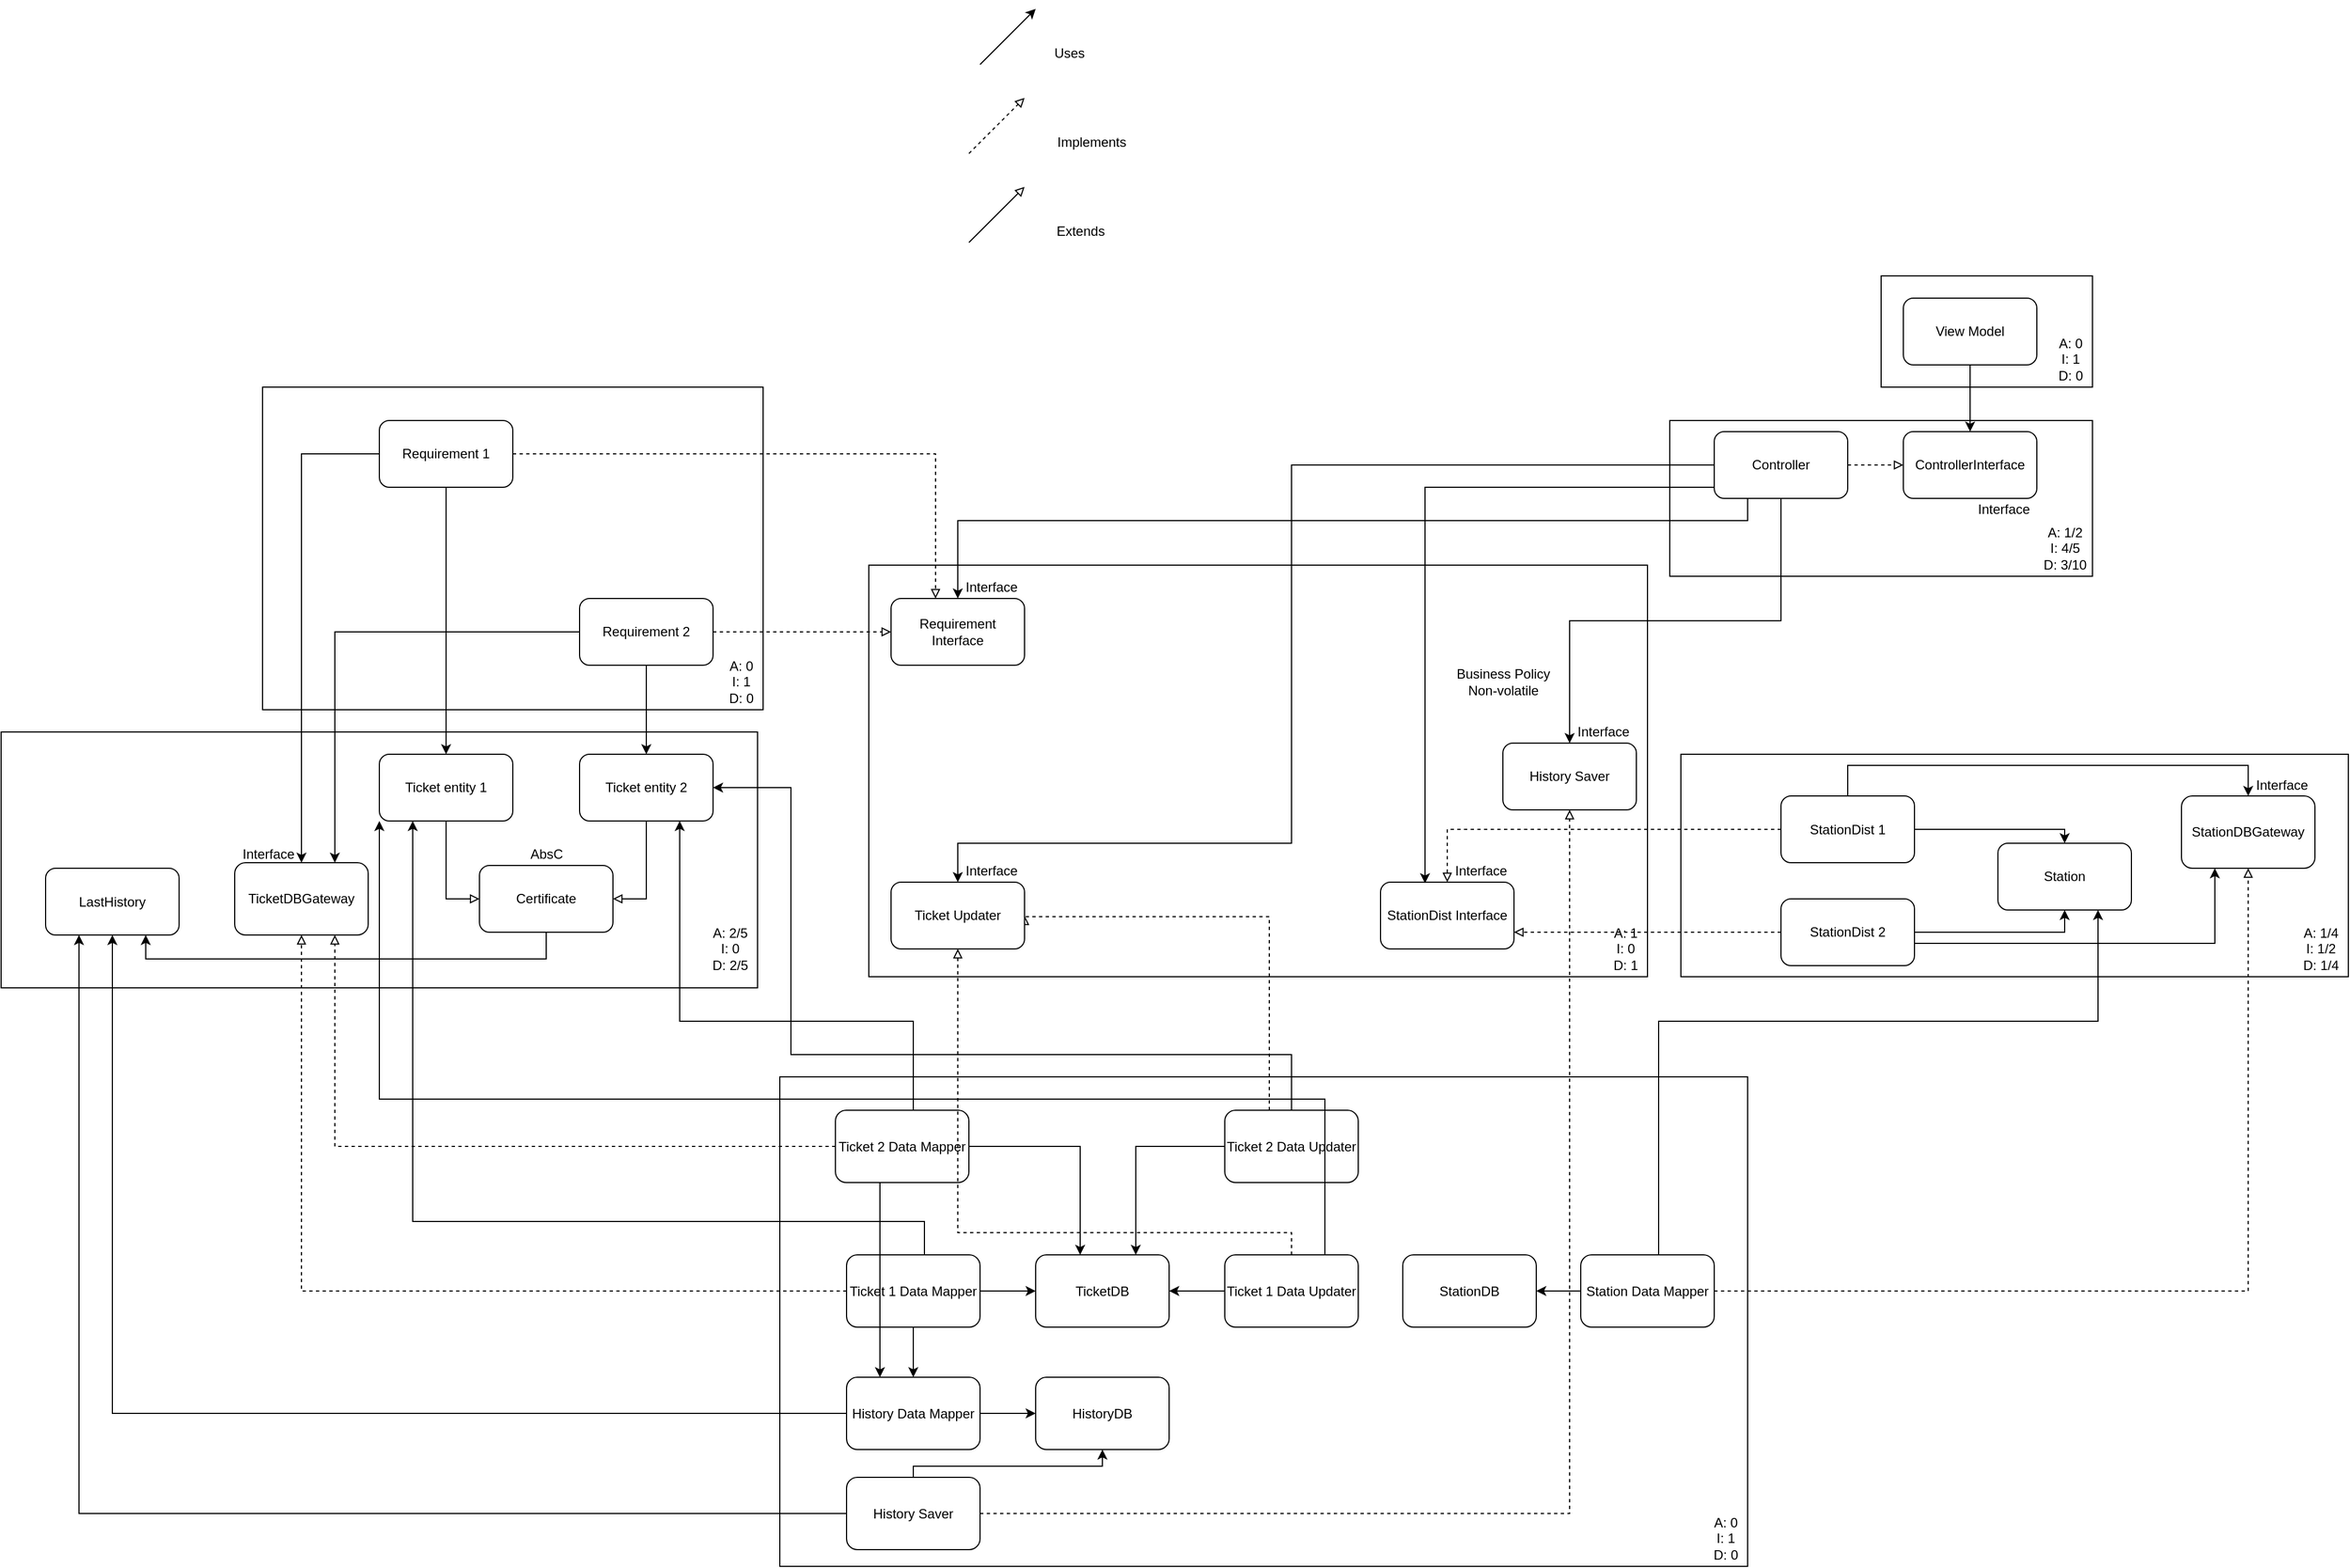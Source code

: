 <mxfile version="12.5.5" type="device"><diagram id="wCqT9ULWUr52XDbW0qeR" name="Page-1"><mxGraphModel dx="3264" dy="1974" grid="1" gridSize="10" guides="1" tooltips="1" connect="1" arrows="1" fold="1" page="1" pageScale="1" pageWidth="850" pageHeight="1100" math="0" shadow="0"><root><mxCell id="0"/><mxCell id="1" parent="0"/><mxCell id="UED7hl1vATGXOu8hkTXu-21" value="" style="rounded=0;whiteSpace=wrap;html=1;" vertex="1" parent="1"><mxGeometry x="-1275" y="310" width="450" height="290" as="geometry"/></mxCell><mxCell id="bZ5uiX0KFPJkwuG4PMnw-13" value="" style="rounded=0;whiteSpace=wrap;html=1;" parent="1" vertex="1"><mxGeometry x="-730" y="470" width="700" height="370" as="geometry"/></mxCell><mxCell id="AhwLLnE71SZLR-MWKFd7-20" value="" style="rounded=0;whiteSpace=wrap;html=1;" parent="1" vertex="1"><mxGeometry y="640" width="600" height="200" as="geometry"/></mxCell><mxCell id="AhwLLnE71SZLR-MWKFd7-12" value="" style="rounded=0;whiteSpace=wrap;html=1;" parent="1" vertex="1"><mxGeometry x="-1510" y="620" width="680" height="230" as="geometry"/></mxCell><mxCell id="6Q0kSvN6TkkJtrFqzURv-23" style="edgeStyle=orthogonalEdgeStyle;rounded=0;orthogonalLoop=1;jettySize=auto;html=1;entryX=0.75;entryY=1;entryDx=0;entryDy=0;" parent="1" source="AhwLLnE71SZLR-MWKFd7-6" target="6Q0kSvN6TkkJtrFqzURv-19" edge="1"><mxGeometry relative="1" as="geometry"><Array as="points"><mxPoint x="-1020" y="824"/><mxPoint x="-1380" y="824"/></Array></mxGeometry></mxCell><mxCell id="AhwLLnE71SZLR-MWKFd7-6" value="Certificate" style="rounded=1;whiteSpace=wrap;html=1;" parent="1" vertex="1"><mxGeometry x="-1080" y="740" width="120" height="60" as="geometry"/></mxCell><mxCell id="AhwLLnE71SZLR-MWKFd7-9" style="edgeStyle=orthogonalEdgeStyle;rounded=0;orthogonalLoop=1;jettySize=auto;html=1;entryX=0.2;entryY=-0.05;entryDx=0;entryDy=0;entryPerimeter=0;strokeColor=none;" parent="1" source="AhwLLnE71SZLR-MWKFd7-7" target="AhwLLnE71SZLR-MWKFd7-6" edge="1"><mxGeometry relative="1" as="geometry"/></mxCell><mxCell id="AhwLLnE71SZLR-MWKFd7-11" style="edgeStyle=orthogonalEdgeStyle;orthogonalLoop=1;jettySize=auto;html=1;entryX=0;entryY=0.5;entryDx=0;entryDy=0;rounded=0;endArrow=block;endFill=0;" parent="1" source="AhwLLnE71SZLR-MWKFd7-7" target="AhwLLnE71SZLR-MWKFd7-6" edge="1"><mxGeometry relative="1" as="geometry"><Array as="points"><mxPoint x="-1110" y="770"/></Array></mxGeometry></mxCell><mxCell id="AhwLLnE71SZLR-MWKFd7-7" value="Ticket entity 1" style="rounded=1;whiteSpace=wrap;html=1;" parent="1" vertex="1"><mxGeometry x="-1170" y="640" width="120" height="60" as="geometry"/></mxCell><mxCell id="AhwLLnE71SZLR-MWKFd7-10" style="edgeStyle=orthogonalEdgeStyle;rounded=0;orthogonalLoop=1;jettySize=auto;html=1;entryX=1;entryY=0.5;entryDx=0;entryDy=0;endArrow=block;endFill=0;" parent="1" source="AhwLLnE71SZLR-MWKFd7-8" target="AhwLLnE71SZLR-MWKFd7-6" edge="1"><mxGeometry relative="1" as="geometry"/></mxCell><mxCell id="AhwLLnE71SZLR-MWKFd7-8" value="Ticket entity 2" style="rounded=1;whiteSpace=wrap;html=1;" parent="1" vertex="1"><mxGeometry x="-990" y="640" width="120" height="60" as="geometry"/></mxCell><mxCell id="AhwLLnE71SZLR-MWKFd7-16" style="edgeStyle=orthogonalEdgeStyle;rounded=0;orthogonalLoop=1;jettySize=auto;html=1;endArrow=classic;endFill=1;exitX=0.5;exitY=1;exitDx=0;exitDy=0;entryX=0.5;entryY=0;entryDx=0;entryDy=0;" parent="1" source="AhwLLnE71SZLR-MWKFd7-13" target="AhwLLnE71SZLR-MWKFd7-7" edge="1"><mxGeometry relative="1" as="geometry"/></mxCell><mxCell id="bZ5uiX0KFPJkwuG4PMnw-19" style="edgeStyle=orthogonalEdgeStyle;rounded=0;orthogonalLoop=1;jettySize=auto;html=1;dashed=1;endArrow=block;endFill=0;" parent="1" source="AhwLLnE71SZLR-MWKFd7-13" target="bZ5uiX0KFPJkwuG4PMnw-12" edge="1"><mxGeometry relative="1" as="geometry"><Array as="points"><mxPoint x="-670" y="370"/></Array></mxGeometry></mxCell><mxCell id="bZ5uiX0KFPJkwuG4PMnw-47" style="edgeStyle=orthogonalEdgeStyle;rounded=0;orthogonalLoop=1;jettySize=auto;html=1;entryX=0.5;entryY=0;entryDx=0;entryDy=0;endArrow=classic;endFill=1;" parent="1" source="AhwLLnE71SZLR-MWKFd7-13" target="bZ5uiX0KFPJkwuG4PMnw-44" edge="1"><mxGeometry relative="1" as="geometry"/></mxCell><mxCell id="AhwLLnE71SZLR-MWKFd7-13" value="Requirement 1" style="rounded=1;whiteSpace=wrap;html=1;" parent="1" vertex="1"><mxGeometry x="-1170" y="340" width="120" height="60" as="geometry"/></mxCell><mxCell id="AhwLLnE71SZLR-MWKFd7-17" style="edgeStyle=orthogonalEdgeStyle;rounded=0;orthogonalLoop=1;jettySize=auto;html=1;entryX=0.5;entryY=0;entryDx=0;entryDy=0;endArrow=classic;endFill=1;exitX=0.5;exitY=1;exitDx=0;exitDy=0;" parent="1" source="AhwLLnE71SZLR-MWKFd7-14" target="AhwLLnE71SZLR-MWKFd7-8" edge="1"><mxGeometry relative="1" as="geometry"/></mxCell><mxCell id="bZ5uiX0KFPJkwuG4PMnw-17" style="edgeStyle=orthogonalEdgeStyle;rounded=0;orthogonalLoop=1;jettySize=auto;html=1;dashed=1;endArrow=block;endFill=0;" parent="1" source="AhwLLnE71SZLR-MWKFd7-14" target="bZ5uiX0KFPJkwuG4PMnw-12" edge="1"><mxGeometry relative="1" as="geometry"/></mxCell><mxCell id="bZ5uiX0KFPJkwuG4PMnw-49" style="edgeStyle=orthogonalEdgeStyle;rounded=0;orthogonalLoop=1;jettySize=auto;html=1;entryX=0.75;entryY=0;entryDx=0;entryDy=0;endArrow=classic;endFill=1;" parent="1" source="AhwLLnE71SZLR-MWKFd7-14" target="bZ5uiX0KFPJkwuG4PMnw-44" edge="1"><mxGeometry relative="1" as="geometry"/></mxCell><mxCell id="AhwLLnE71SZLR-MWKFd7-14" value="Requirement 2" style="rounded=1;whiteSpace=wrap;html=1;" parent="1" vertex="1"><mxGeometry x="-990" y="500" width="120" height="60" as="geometry"/></mxCell><mxCell id="bZ5uiX0KFPJkwuG4PMnw-15" style="edgeStyle=orthogonalEdgeStyle;rounded=0;orthogonalLoop=1;jettySize=auto;html=1;endArrow=block;endFill=0;dashed=1;" parent="1" source="AhwLLnE71SZLR-MWKFd7-22" target="bZ5uiX0KFPJkwuG4PMnw-11" edge="1"><mxGeometry relative="1" as="geometry"/></mxCell><mxCell id="T_JS-xOA_OJGs_UgKzaV-16" style="edgeStyle=orthogonalEdgeStyle;rounded=0;orthogonalLoop=1;jettySize=auto;html=1;entryX=0.5;entryY=0;entryDx=0;entryDy=0;exitX=0.5;exitY=0;exitDx=0;exitDy=0;" parent="1" source="AhwLLnE71SZLR-MWKFd7-22" target="bZ5uiX0KFPJkwuG4PMnw-37" edge="1"><mxGeometry relative="1" as="geometry"><Array as="points"><mxPoint x="150" y="650"/><mxPoint x="510" y="650"/></Array></mxGeometry></mxCell><mxCell id="6Q0kSvN6TkkJtrFqzURv-13" style="edgeStyle=orthogonalEdgeStyle;rounded=0;orthogonalLoop=1;jettySize=auto;html=1;entryX=0.5;entryY=0;entryDx=0;entryDy=0;" parent="1" source="AhwLLnE71SZLR-MWKFd7-22" target="T_JS-xOA_OJGs_UgKzaV-9" edge="1"><mxGeometry relative="1" as="geometry"><Array as="points"><mxPoint x="345" y="708"/></Array></mxGeometry></mxCell><mxCell id="AhwLLnE71SZLR-MWKFd7-22" value="StationDist 1" style="rounded=1;whiteSpace=wrap;html=1;" parent="1" vertex="1"><mxGeometry x="90" y="677.5" width="120" height="60" as="geometry"/></mxCell><mxCell id="6Q0kSvN6TkkJtrFqzURv-11" style="edgeStyle=orthogonalEdgeStyle;rounded=0;orthogonalLoop=1;jettySize=auto;html=1;entryX=0.5;entryY=1;entryDx=0;entryDy=0;" parent="1" source="AhwLLnE71SZLR-MWKFd7-23" target="T_JS-xOA_OJGs_UgKzaV-9" edge="1"><mxGeometry relative="1" as="geometry"/></mxCell><mxCell id="6Q0kSvN6TkkJtrFqzURv-12" style="edgeStyle=orthogonalEdgeStyle;rounded=0;orthogonalLoop=1;jettySize=auto;html=1;entryX=0.25;entryY=1;entryDx=0;entryDy=0;" parent="1" source="AhwLLnE71SZLR-MWKFd7-23" target="bZ5uiX0KFPJkwuG4PMnw-37" edge="1"><mxGeometry relative="1" as="geometry"><Array as="points"><mxPoint x="480" y="810"/></Array></mxGeometry></mxCell><mxCell id="UED7hl1vATGXOu8hkTXu-14" style="edgeStyle=orthogonalEdgeStyle;rounded=0;orthogonalLoop=1;jettySize=auto;html=1;entryX=1;entryY=0.75;entryDx=0;entryDy=0;endArrow=block;endFill=0;dashed=1;" edge="1" parent="1" source="AhwLLnE71SZLR-MWKFd7-23" target="bZ5uiX0KFPJkwuG4PMnw-11"><mxGeometry relative="1" as="geometry"/></mxCell><mxCell id="AhwLLnE71SZLR-MWKFd7-23" value="StationDist 2" style="rounded=1;whiteSpace=wrap;html=1;" parent="1" vertex="1"><mxGeometry x="90" y="770" width="120" height="60" as="geometry"/></mxCell><mxCell id="bZ5uiX0KFPJkwuG4PMnw-1" value="Business Policy&lt;br&gt;Non-volatile" style="text;html=1;align=center;verticalAlign=middle;resizable=0;points=[];autosize=1;" parent="1" vertex="1"><mxGeometry x="-210" y="560" width="100" height="30" as="geometry"/></mxCell><mxCell id="bZ5uiX0KFPJkwuG4PMnw-11" value="StationDist Interface" style="rounded=1;whiteSpace=wrap;html=1;" parent="1" vertex="1"><mxGeometry x="-270" y="755" width="120" height="60" as="geometry"/></mxCell><mxCell id="bZ5uiX0KFPJkwuG4PMnw-12" value="Requirement Interface" style="rounded=1;whiteSpace=wrap;html=1;" parent="1" vertex="1"><mxGeometry x="-710" y="500" width="120" height="60" as="geometry"/></mxCell><mxCell id="bZ5uiX0KFPJkwuG4PMnw-21" value="A: 2/5&lt;br&gt;I: 0&lt;br&gt;D: 2/5" style="text;html=1;align=center;verticalAlign=middle;resizable=0;points=[];autosize=1;" parent="1" vertex="1"><mxGeometry x="-880" y="790" width="50" height="50" as="geometry"/></mxCell><mxCell id="bZ5uiX0KFPJkwuG4PMnw-22" value="A: 1/4&lt;br&gt;I: 1/2&lt;br&gt;D: 1/4" style="text;html=1;align=center;verticalAlign=middle;resizable=0;points=[];autosize=1;" parent="1" vertex="1"><mxGeometry x="550" y="790" width="50" height="50" as="geometry"/></mxCell><mxCell id="bZ5uiX0KFPJkwuG4PMnw-23" value="A: 1&lt;br&gt;I: 0&lt;br&gt;D: 1" style="text;html=1;align=center;verticalAlign=middle;resizable=0;points=[];autosize=1;" parent="1" vertex="1"><mxGeometry x="-70" y="790" width="40" height="50" as="geometry"/></mxCell><mxCell id="bZ5uiX0KFPJkwuG4PMnw-25" value="Interface" style="text;html=1;align=center;verticalAlign=middle;resizable=0;points=[];autosize=1;" parent="1" vertex="1"><mxGeometry x="-210" y="735" width="60" height="20" as="geometry"/></mxCell><mxCell id="bZ5uiX0KFPJkwuG4PMnw-26" value="Interface" style="text;html=1;align=center;verticalAlign=middle;resizable=0;points=[];autosize=1;" parent="1" vertex="1"><mxGeometry x="-650" y="480" width="60" height="20" as="geometry"/></mxCell><mxCell id="bZ5uiX0KFPJkwuG4PMnw-27" value="AbsC" style="text;html=1;align=center;verticalAlign=middle;resizable=0;points=[];autosize=1;" parent="1" vertex="1"><mxGeometry x="-1040" y="720" width="40" height="20" as="geometry"/></mxCell><mxCell id="bZ5uiX0KFPJkwuG4PMnw-29" value="" style="rounded=0;whiteSpace=wrap;html=1;" parent="1" vertex="1"><mxGeometry x="-810" y="930" width="870" height="440" as="geometry"/></mxCell><mxCell id="bZ5uiX0KFPJkwuG4PMnw-38" style="edgeStyle=orthogonalEdgeStyle;rounded=0;orthogonalLoop=1;jettySize=auto;html=1;entryX=0.5;entryY=1;entryDx=0;entryDy=0;dashed=1;endArrow=block;endFill=0;" parent="1" source="bZ5uiX0KFPJkwuG4PMnw-30" target="bZ5uiX0KFPJkwuG4PMnw-37" edge="1"><mxGeometry relative="1" as="geometry"/></mxCell><mxCell id="T_JS-xOA_OJGs_UgKzaV-8" style="edgeStyle=orthogonalEdgeStyle;rounded=0;orthogonalLoop=1;jettySize=auto;html=1;entryX=1;entryY=0.5;entryDx=0;entryDy=0;" parent="1" source="bZ5uiX0KFPJkwuG4PMnw-30" target="T_JS-xOA_OJGs_UgKzaV-7" edge="1"><mxGeometry relative="1" as="geometry"/></mxCell><mxCell id="6Q0kSvN6TkkJtrFqzURv-7" style="edgeStyle=orthogonalEdgeStyle;rounded=0;orthogonalLoop=1;jettySize=auto;html=1;entryX=0.75;entryY=1;entryDx=0;entryDy=0;" parent="1" source="bZ5uiX0KFPJkwuG4PMnw-30" target="T_JS-xOA_OJGs_UgKzaV-9" edge="1"><mxGeometry relative="1" as="geometry"><Array as="points"><mxPoint x="-20" y="880"/><mxPoint x="375" y="880"/></Array></mxGeometry></mxCell><mxCell id="bZ5uiX0KFPJkwuG4PMnw-30" value="Station Data Mapper" style="rounded=1;whiteSpace=wrap;html=1;" parent="1" vertex="1"><mxGeometry x="-90" y="1090" width="120" height="65" as="geometry"/></mxCell><mxCell id="bZ5uiX0KFPJkwuG4PMnw-37" value="StationDBGateway" style="rounded=1;whiteSpace=wrap;html=1;" parent="1" vertex="1"><mxGeometry x="450" y="677.5" width="120" height="65" as="geometry"/></mxCell><mxCell id="bZ5uiX0KFPJkwuG4PMnw-39" value="Interface" style="text;html=1;align=center;verticalAlign=middle;resizable=0;points=[];autosize=1;" parent="1" vertex="1"><mxGeometry x="510" y="657.5" width="60" height="20" as="geometry"/></mxCell><mxCell id="bZ5uiX0KFPJkwuG4PMnw-46" style="edgeStyle=orthogonalEdgeStyle;rounded=0;orthogonalLoop=1;jettySize=auto;html=1;entryX=0.5;entryY=1;entryDx=0;entryDy=0;endArrow=block;endFill=0;dashed=1;" parent="1" source="bZ5uiX0KFPJkwuG4PMnw-43" target="bZ5uiX0KFPJkwuG4PMnw-44" edge="1"><mxGeometry relative="1" as="geometry"/></mxCell><mxCell id="T_JS-xOA_OJGs_UgKzaV-6" style="edgeStyle=orthogonalEdgeStyle;rounded=0;orthogonalLoop=1;jettySize=auto;html=1;entryX=0;entryY=0.5;entryDx=0;entryDy=0;" parent="1" source="bZ5uiX0KFPJkwuG4PMnw-43" target="T_JS-xOA_OJGs_UgKzaV-5" edge="1"><mxGeometry relative="1" as="geometry"/></mxCell><mxCell id="6Q0kSvN6TkkJtrFqzURv-21" style="edgeStyle=orthogonalEdgeStyle;rounded=0;orthogonalLoop=1;jettySize=auto;html=1;entryX=0.5;entryY=0;entryDx=0;entryDy=0;" parent="1" source="bZ5uiX0KFPJkwuG4PMnw-43" target="6Q0kSvN6TkkJtrFqzURv-15" edge="1"><mxGeometry relative="1" as="geometry"/></mxCell><mxCell id="1o8yRlQH3pRWkMKvAD8h-3" style="edgeStyle=orthogonalEdgeStyle;rounded=0;orthogonalLoop=1;jettySize=auto;html=1;entryX=0.25;entryY=1;entryDx=0;entryDy=0;" parent="1" source="bZ5uiX0KFPJkwuG4PMnw-43" target="AhwLLnE71SZLR-MWKFd7-7" edge="1"><mxGeometry relative="1" as="geometry"><Array as="points"><mxPoint x="-680" y="1060"/><mxPoint x="-1140" y="1060"/></Array></mxGeometry></mxCell><mxCell id="bZ5uiX0KFPJkwuG4PMnw-43" value="Ticket 1 Data Mapper" style="rounded=1;whiteSpace=wrap;html=1;" parent="1" vertex="1"><mxGeometry x="-750" y="1090" width="120" height="65" as="geometry"/></mxCell><mxCell id="bZ5uiX0KFPJkwuG4PMnw-44" value="TicketDBGateway" style="rounded=1;whiteSpace=wrap;html=1;" parent="1" vertex="1"><mxGeometry x="-1300" y="737.5" width="120" height="65" as="geometry"/></mxCell><mxCell id="bZ5uiX0KFPJkwuG4PMnw-45" value="Interface" style="text;html=1;align=center;verticalAlign=middle;resizable=0;points=[];autosize=1;" parent="1" vertex="1"><mxGeometry x="-1300" y="720" width="60" height="20" as="geometry"/></mxCell><mxCell id="bZ5uiX0KFPJkwuG4PMnw-50" value="A: 0&lt;br&gt;I: 1&lt;br&gt;D: 0" style="text;html=1;align=center;verticalAlign=middle;resizable=0;points=[];autosize=1;" parent="1" vertex="1"><mxGeometry x="20" y="1320" width="40" height="50" as="geometry"/></mxCell><mxCell id="bZ5uiX0KFPJkwuG4PMnw-51" value="" style="rounded=0;whiteSpace=wrap;html=1;" parent="1" vertex="1"><mxGeometry x="-10" y="340" width="380" height="140" as="geometry"/></mxCell><mxCell id="bZ5uiX0KFPJkwuG4PMnw-55" style="edgeStyle=orthogonalEdgeStyle;rounded=0;orthogonalLoop=1;jettySize=auto;html=1;endArrow=classic;endFill=1;" parent="1" source="bZ5uiX0KFPJkwuG4PMnw-52" target="bZ5uiX0KFPJkwuG4PMnw-12" edge="1"><mxGeometry relative="1" as="geometry"><Array as="points"><mxPoint x="60" y="430"/><mxPoint x="-650" y="430"/></Array></mxGeometry></mxCell><mxCell id="bZ5uiX0KFPJkwuG4PMnw-68" style="edgeStyle=orthogonalEdgeStyle;rounded=0;orthogonalLoop=1;jettySize=auto;html=1;entryX=0;entryY=0.5;entryDx=0;entryDy=0;endArrow=block;endFill=0;dashed=1;" parent="1" source="bZ5uiX0KFPJkwuG4PMnw-52" target="bZ5uiX0KFPJkwuG4PMnw-65" edge="1"><mxGeometry relative="1" as="geometry"/></mxCell><mxCell id="6Q0kSvN6TkkJtrFqzURv-31" style="edgeStyle=orthogonalEdgeStyle;rounded=0;orthogonalLoop=1;jettySize=auto;html=1;" parent="1" source="bZ5uiX0KFPJkwuG4PMnw-52" target="6Q0kSvN6TkkJtrFqzURv-24" edge="1"><mxGeometry relative="1" as="geometry"><Array as="points"><mxPoint x="90" y="520"/><mxPoint x="-100" y="520"/></Array></mxGeometry></mxCell><mxCell id="UED7hl1vATGXOu8hkTXu-15" style="edgeStyle=orthogonalEdgeStyle;rounded=0;orthogonalLoop=1;jettySize=auto;html=1;entryX=0.5;entryY=0;entryDx=0;entryDy=0;endArrow=classic;endFill=1;" edge="1" parent="1" source="bZ5uiX0KFPJkwuG4PMnw-52" target="UED7hl1vATGXOu8hkTXu-1"><mxGeometry relative="1" as="geometry"><Array as="points"><mxPoint x="-350" y="380"/><mxPoint x="-350" y="720"/><mxPoint x="-650" y="720"/></Array></mxGeometry></mxCell><mxCell id="bZ5uiX0KFPJkwuG4PMnw-52" value="Controller" style="rounded=1;whiteSpace=wrap;html=1;" parent="1" vertex="1"><mxGeometry x="30" y="350" width="120" height="60" as="geometry"/></mxCell><mxCell id="bZ5uiX0KFPJkwuG4PMnw-61" value="A: 1/2&lt;br&gt;I: 4/5&lt;br&gt;D: 3/10" style="text;html=1;align=center;verticalAlign=middle;resizable=0;points=[];autosize=1;" parent="1" vertex="1"><mxGeometry x="320" y="430" width="50" height="50" as="geometry"/></mxCell><mxCell id="bZ5uiX0KFPJkwuG4PMnw-62" value="" style="rounded=0;whiteSpace=wrap;html=1;" parent="1" vertex="1"><mxGeometry x="180" y="210" width="190" height="100" as="geometry"/></mxCell><mxCell id="bZ5uiX0KFPJkwuG4PMnw-71" style="edgeStyle=orthogonalEdgeStyle;rounded=0;orthogonalLoop=1;jettySize=auto;html=1;entryX=0.5;entryY=0;entryDx=0;entryDy=0;endArrow=classic;endFill=1;" parent="1" source="bZ5uiX0KFPJkwuG4PMnw-63" target="bZ5uiX0KFPJkwuG4PMnw-65" edge="1"><mxGeometry relative="1" as="geometry"/></mxCell><mxCell id="bZ5uiX0KFPJkwuG4PMnw-63" value="View Model" style="rounded=1;whiteSpace=wrap;html=1;" parent="1" vertex="1"><mxGeometry x="200" y="230" width="120" height="60" as="geometry"/></mxCell><mxCell id="bZ5uiX0KFPJkwuG4PMnw-65" value="ControllerInterface" style="rounded=1;whiteSpace=wrap;html=1;" parent="1" vertex="1"><mxGeometry x="200" y="350" width="120" height="60" as="geometry"/></mxCell><mxCell id="bZ5uiX0KFPJkwuG4PMnw-72" value="Interface" style="text;html=1;align=center;verticalAlign=middle;resizable=0;points=[];autosize=1;" parent="1" vertex="1"><mxGeometry x="260" y="410" width="60" height="20" as="geometry"/></mxCell><mxCell id="bZ5uiX0KFPJkwuG4PMnw-73" value="A: 0&lt;br&gt;I: 1&lt;br&gt;D: 0" style="text;html=1;align=center;verticalAlign=middle;resizable=0;points=[];autosize=1;" parent="1" vertex="1"><mxGeometry x="330" y="260" width="40" height="50" as="geometry"/></mxCell><mxCell id="T_JS-xOA_OJGs_UgKzaV-5" value="TicketDB" style="rounded=1;whiteSpace=wrap;html=1;" parent="1" vertex="1"><mxGeometry x="-580" y="1090" width="120" height="65" as="geometry"/></mxCell><mxCell id="T_JS-xOA_OJGs_UgKzaV-7" value="StationDB" style="rounded=1;whiteSpace=wrap;html=1;" parent="1" vertex="1"><mxGeometry x="-250" y="1090" width="120" height="65" as="geometry"/></mxCell><mxCell id="T_JS-xOA_OJGs_UgKzaV-9" value="Station" style="rounded=1;whiteSpace=wrap;html=1;" parent="1" vertex="1"><mxGeometry x="285" y="720" width="120" height="60" as="geometry"/></mxCell><mxCell id="6Q0kSvN6TkkJtrFqzURv-17" style="edgeStyle=orthogonalEdgeStyle;rounded=0;orthogonalLoop=1;jettySize=auto;html=1;" parent="1" source="6Q0kSvN6TkkJtrFqzURv-15" target="6Q0kSvN6TkkJtrFqzURv-16" edge="1"><mxGeometry relative="1" as="geometry"/></mxCell><mxCell id="6Q0kSvN6TkkJtrFqzURv-22" style="edgeStyle=orthogonalEdgeStyle;rounded=0;orthogonalLoop=1;jettySize=auto;html=1;" parent="1" source="6Q0kSvN6TkkJtrFqzURv-15" target="6Q0kSvN6TkkJtrFqzURv-19" edge="1"><mxGeometry relative="1" as="geometry"/></mxCell><mxCell id="6Q0kSvN6TkkJtrFqzURv-15" value="History Data Mapper" style="rounded=1;whiteSpace=wrap;html=1;" parent="1" vertex="1"><mxGeometry x="-750" y="1200" width="120" height="65" as="geometry"/></mxCell><mxCell id="6Q0kSvN6TkkJtrFqzURv-16" value="HistoryDB" style="rounded=1;whiteSpace=wrap;html=1;" parent="1" vertex="1"><mxGeometry x="-580" y="1200" width="120" height="65" as="geometry"/></mxCell><mxCell id="6Q0kSvN6TkkJtrFqzURv-19" value="LastHistory" style="rounded=1;whiteSpace=wrap;html=1;" parent="1" vertex="1"><mxGeometry x="-1470" y="742.5" width="120" height="60" as="geometry"/></mxCell><mxCell id="6Q0kSvN6TkkJtrFqzURv-24" value="History Saver" style="rounded=1;whiteSpace=wrap;html=1;" parent="1" vertex="1"><mxGeometry x="-160" y="630" width="120" height="60" as="geometry"/></mxCell><mxCell id="bZ5uiX0KFPJkwuG4PMnw-56" style="edgeStyle=orthogonalEdgeStyle;rounded=0;orthogonalLoop=1;jettySize=auto;html=1;endArrow=classic;endFill=1;" parent="1" source="bZ5uiX0KFPJkwuG4PMnw-52" edge="1"><mxGeometry relative="1" as="geometry"><Array as="points"><mxPoint x="-230" y="400"/><mxPoint x="-230" y="756"/></Array><mxPoint x="-230" y="756" as="targetPoint"/></mxGeometry></mxCell><mxCell id="6Q0kSvN6TkkJtrFqzURv-30" value="Interface" style="text;html=1;align=center;verticalAlign=middle;resizable=0;points=[];autosize=1;" parent="1" vertex="1"><mxGeometry x="-100" y="610" width="60" height="20" as="geometry"/></mxCell><mxCell id="6Q0kSvN6TkkJtrFqzURv-34" style="edgeStyle=orthogonalEdgeStyle;rounded=0;orthogonalLoop=1;jettySize=auto;html=1;entryX=0.5;entryY=1;entryDx=0;entryDy=0;" parent="1" source="6Q0kSvN6TkkJtrFqzURv-33" target="6Q0kSvN6TkkJtrFqzURv-16" edge="1"><mxGeometry relative="1" as="geometry"><Array as="points"><mxPoint x="-690" y="1280"/><mxPoint x="-520" y="1280"/></Array></mxGeometry></mxCell><mxCell id="6Q0kSvN6TkkJtrFqzURv-35" style="edgeStyle=orthogonalEdgeStyle;rounded=0;orthogonalLoop=1;jettySize=auto;html=1;endArrow=block;endFill=0;dashed=1;" parent="1" source="6Q0kSvN6TkkJtrFqzURv-33" target="6Q0kSvN6TkkJtrFqzURv-24" edge="1"><mxGeometry relative="1" as="geometry"/></mxCell><mxCell id="UED7hl1vATGXOu8hkTXu-17" style="edgeStyle=orthogonalEdgeStyle;rounded=0;orthogonalLoop=1;jettySize=auto;html=1;entryX=0.25;entryY=1;entryDx=0;entryDy=0;endArrow=classic;endFill=1;" edge="1" parent="1" source="6Q0kSvN6TkkJtrFqzURv-33" target="6Q0kSvN6TkkJtrFqzURv-19"><mxGeometry relative="1" as="geometry"/></mxCell><mxCell id="6Q0kSvN6TkkJtrFqzURv-33" value="History Saver" style="rounded=1;whiteSpace=wrap;html=1;" parent="1" vertex="1"><mxGeometry x="-750" y="1290" width="120" height="65" as="geometry"/></mxCell><mxCell id="1o8yRlQH3pRWkMKvAD8h-2" style="edgeStyle=orthogonalEdgeStyle;rounded=0;orthogonalLoop=1;jettySize=auto;html=1;entryX=0.75;entryY=1;entryDx=0;entryDy=0;" parent="1" source="1o8yRlQH3pRWkMKvAD8h-1" target="AhwLLnE71SZLR-MWKFd7-8" edge="1"><mxGeometry relative="1" as="geometry"><Array as="points"><mxPoint x="-690" y="880"/><mxPoint x="-900" y="880"/></Array></mxGeometry></mxCell><mxCell id="1o8yRlQH3pRWkMKvAD8h-4" style="edgeStyle=orthogonalEdgeStyle;rounded=0;orthogonalLoop=1;jettySize=auto;html=1;entryX=0.75;entryY=1;entryDx=0;entryDy=0;dashed=1;endArrow=block;endFill=0;" parent="1" source="1o8yRlQH3pRWkMKvAD8h-1" target="bZ5uiX0KFPJkwuG4PMnw-44" edge="1"><mxGeometry relative="1" as="geometry"/></mxCell><mxCell id="LFS43AasOEWYuk_fToY3-1" style="edgeStyle=orthogonalEdgeStyle;rounded=0;orthogonalLoop=1;jettySize=auto;html=1;" parent="1" source="1o8yRlQH3pRWkMKvAD8h-1" edge="1"><mxGeometry relative="1" as="geometry"><mxPoint x="-540" y="1090" as="targetPoint"/><Array as="points"><mxPoint x="-540" y="992"/><mxPoint x="-540" y="1090"/></Array></mxGeometry></mxCell><mxCell id="UED7hl1vATGXOu8hkTXu-26" style="edgeStyle=orthogonalEdgeStyle;rounded=0;orthogonalLoop=1;jettySize=auto;html=1;entryX=0.25;entryY=0;entryDx=0;entryDy=0;endArrow=classic;endFill=1;" edge="1" parent="1" source="1o8yRlQH3pRWkMKvAD8h-1" target="6Q0kSvN6TkkJtrFqzURv-15"><mxGeometry relative="1" as="geometry"><Array as="points"><mxPoint x="-720" y="1060"/><mxPoint x="-720" y="1060"/></Array></mxGeometry></mxCell><mxCell id="1o8yRlQH3pRWkMKvAD8h-1" value="Ticket 2 Data Mapper" style="rounded=1;whiteSpace=wrap;html=1;" parent="1" vertex="1"><mxGeometry x="-760" y="960" width="120" height="65" as="geometry"/></mxCell><mxCell id="5Wcoslq02Rz4p-jHEb1j-1" value="" style="endArrow=classic;html=1;" parent="1" edge="1"><mxGeometry width="50" height="50" relative="1" as="geometry"><mxPoint x="-630" y="20" as="sourcePoint"/><mxPoint x="-580" y="-30" as="targetPoint"/></mxGeometry></mxCell><mxCell id="5Wcoslq02Rz4p-jHEb1j-2" value="" style="endArrow=block;html=1;dashed=1;endFill=0;" parent="1" edge="1"><mxGeometry width="50" height="50" relative="1" as="geometry"><mxPoint x="-640" y="100" as="sourcePoint"/><mxPoint x="-590" y="50" as="targetPoint"/></mxGeometry></mxCell><mxCell id="5Wcoslq02Rz4p-jHEb1j-5" value="" style="endArrow=block;html=1;endFill=0;" parent="1" edge="1"><mxGeometry width="50" height="50" relative="1" as="geometry"><mxPoint x="-640" y="180" as="sourcePoint"/><mxPoint x="-590" y="130" as="targetPoint"/></mxGeometry></mxCell><mxCell id="5Wcoslq02Rz4p-jHEb1j-6" value="Uses" style="text;html=1;align=center;verticalAlign=middle;resizable=0;points=[];autosize=1;" parent="1" vertex="1"><mxGeometry x="-570" width="40" height="20" as="geometry"/></mxCell><mxCell id="5Wcoslq02Rz4p-jHEb1j-7" value="Implements" style="text;html=1;align=center;verticalAlign=middle;resizable=0;points=[];autosize=1;" parent="1" vertex="1"><mxGeometry x="-570" y="80" width="80" height="20" as="geometry"/></mxCell><mxCell id="5Wcoslq02Rz4p-jHEb1j-8" value="Extends" style="text;html=1;align=center;verticalAlign=middle;resizable=0;points=[];autosize=1;" parent="1" vertex="1"><mxGeometry x="-570" y="160" width="60" height="20" as="geometry"/></mxCell><mxCell id="UED7hl1vATGXOu8hkTXu-2" value="Interface" style="text;html=1;align=center;verticalAlign=middle;resizable=0;points=[];autosize=1;" vertex="1" parent="1"><mxGeometry x="-650" y="735" width="60" height="20" as="geometry"/></mxCell><mxCell id="UED7hl1vATGXOu8hkTXu-6" style="edgeStyle=orthogonalEdgeStyle;rounded=0;orthogonalLoop=1;jettySize=auto;html=1;entryX=0.75;entryY=0;entryDx=0;entryDy=0;" edge="1" parent="1" source="UED7hl1vATGXOu8hkTXu-3" target="T_JS-xOA_OJGs_UgKzaV-5"><mxGeometry relative="1" as="geometry"/></mxCell><mxCell id="UED7hl1vATGXOu8hkTXu-18" style="edgeStyle=orthogonalEdgeStyle;rounded=0;orthogonalLoop=1;jettySize=auto;html=1;entryX=1;entryY=0.5;entryDx=0;entryDy=0;endArrow=classic;endFill=1;" edge="1" parent="1" source="UED7hl1vATGXOu8hkTXu-3" target="AhwLLnE71SZLR-MWKFd7-8"><mxGeometry relative="1" as="geometry"><Array as="points"><mxPoint x="-350" y="910"/><mxPoint x="-800" y="910"/><mxPoint x="-800" y="670"/></Array></mxGeometry></mxCell><mxCell id="UED7hl1vATGXOu8hkTXu-24" style="edgeStyle=orthogonalEdgeStyle;rounded=0;orthogonalLoop=1;jettySize=auto;html=1;entryX=1;entryY=0.5;entryDx=0;entryDy=0;endArrow=block;endFill=0;dashed=1;" edge="1" parent="1" source="UED7hl1vATGXOu8hkTXu-3" target="UED7hl1vATGXOu8hkTXu-1"><mxGeometry relative="1" as="geometry"><Array as="points"><mxPoint x="-370" y="786"/></Array></mxGeometry></mxCell><mxCell id="UED7hl1vATGXOu8hkTXu-3" value="Ticket 2 Data Updater" style="rounded=1;whiteSpace=wrap;html=1;" vertex="1" parent="1"><mxGeometry x="-410" y="960" width="120" height="65" as="geometry"/></mxCell><mxCell id="UED7hl1vATGXOu8hkTXu-5" style="edgeStyle=orthogonalEdgeStyle;rounded=0;orthogonalLoop=1;jettySize=auto;html=1;entryX=1;entryY=0.5;entryDx=0;entryDy=0;" edge="1" parent="1" source="UED7hl1vATGXOu8hkTXu-4" target="T_JS-xOA_OJGs_UgKzaV-5"><mxGeometry relative="1" as="geometry"/></mxCell><mxCell id="UED7hl1vATGXOu8hkTXu-19" style="edgeStyle=orthogonalEdgeStyle;rounded=0;orthogonalLoop=1;jettySize=auto;html=1;entryX=0;entryY=1;entryDx=0;entryDy=0;endArrow=classic;endFill=1;" edge="1" parent="1" source="UED7hl1vATGXOu8hkTXu-4" target="AhwLLnE71SZLR-MWKFd7-7"><mxGeometry relative="1" as="geometry"><Array as="points"><mxPoint x="-320" y="950"/><mxPoint x="-1170" y="950"/></Array></mxGeometry></mxCell><mxCell id="UED7hl1vATGXOu8hkTXu-4" value="Ticket 1 Data Updater" style="rounded=1;whiteSpace=wrap;html=1;" vertex="1" parent="1"><mxGeometry x="-410" y="1090" width="120" height="65" as="geometry"/></mxCell><mxCell id="UED7hl1vATGXOu8hkTXu-22" value="A: 0&lt;br&gt;I: 1&lt;br&gt;D: 0" style="text;html=1;align=center;verticalAlign=middle;resizable=0;points=[];autosize=1;" vertex="1" parent="1"><mxGeometry x="-865" y="550" width="40" height="50" as="geometry"/></mxCell><mxCell id="UED7hl1vATGXOu8hkTXu-1" value="Ticket Updater" style="rounded=1;whiteSpace=wrap;html=1;" vertex="1" parent="1"><mxGeometry x="-710" y="755" width="120" height="60" as="geometry"/></mxCell><mxCell id="UED7hl1vATGXOu8hkTXu-23" style="edgeStyle=orthogonalEdgeStyle;rounded=0;orthogonalLoop=1;jettySize=auto;html=1;dashed=1;endArrow=block;endFill=0;" edge="1" parent="1" source="UED7hl1vATGXOu8hkTXu-4" target="UED7hl1vATGXOu8hkTXu-1"><mxGeometry relative="1" as="geometry"><mxPoint x="-380" y="1090" as="sourcePoint"/><mxPoint x="-650" y="686" as="targetPoint"/><Array as="points"><mxPoint x="-350" y="1070"/><mxPoint x="-650" y="1070"/></Array></mxGeometry></mxCell></root></mxGraphModel></diagram></mxfile>